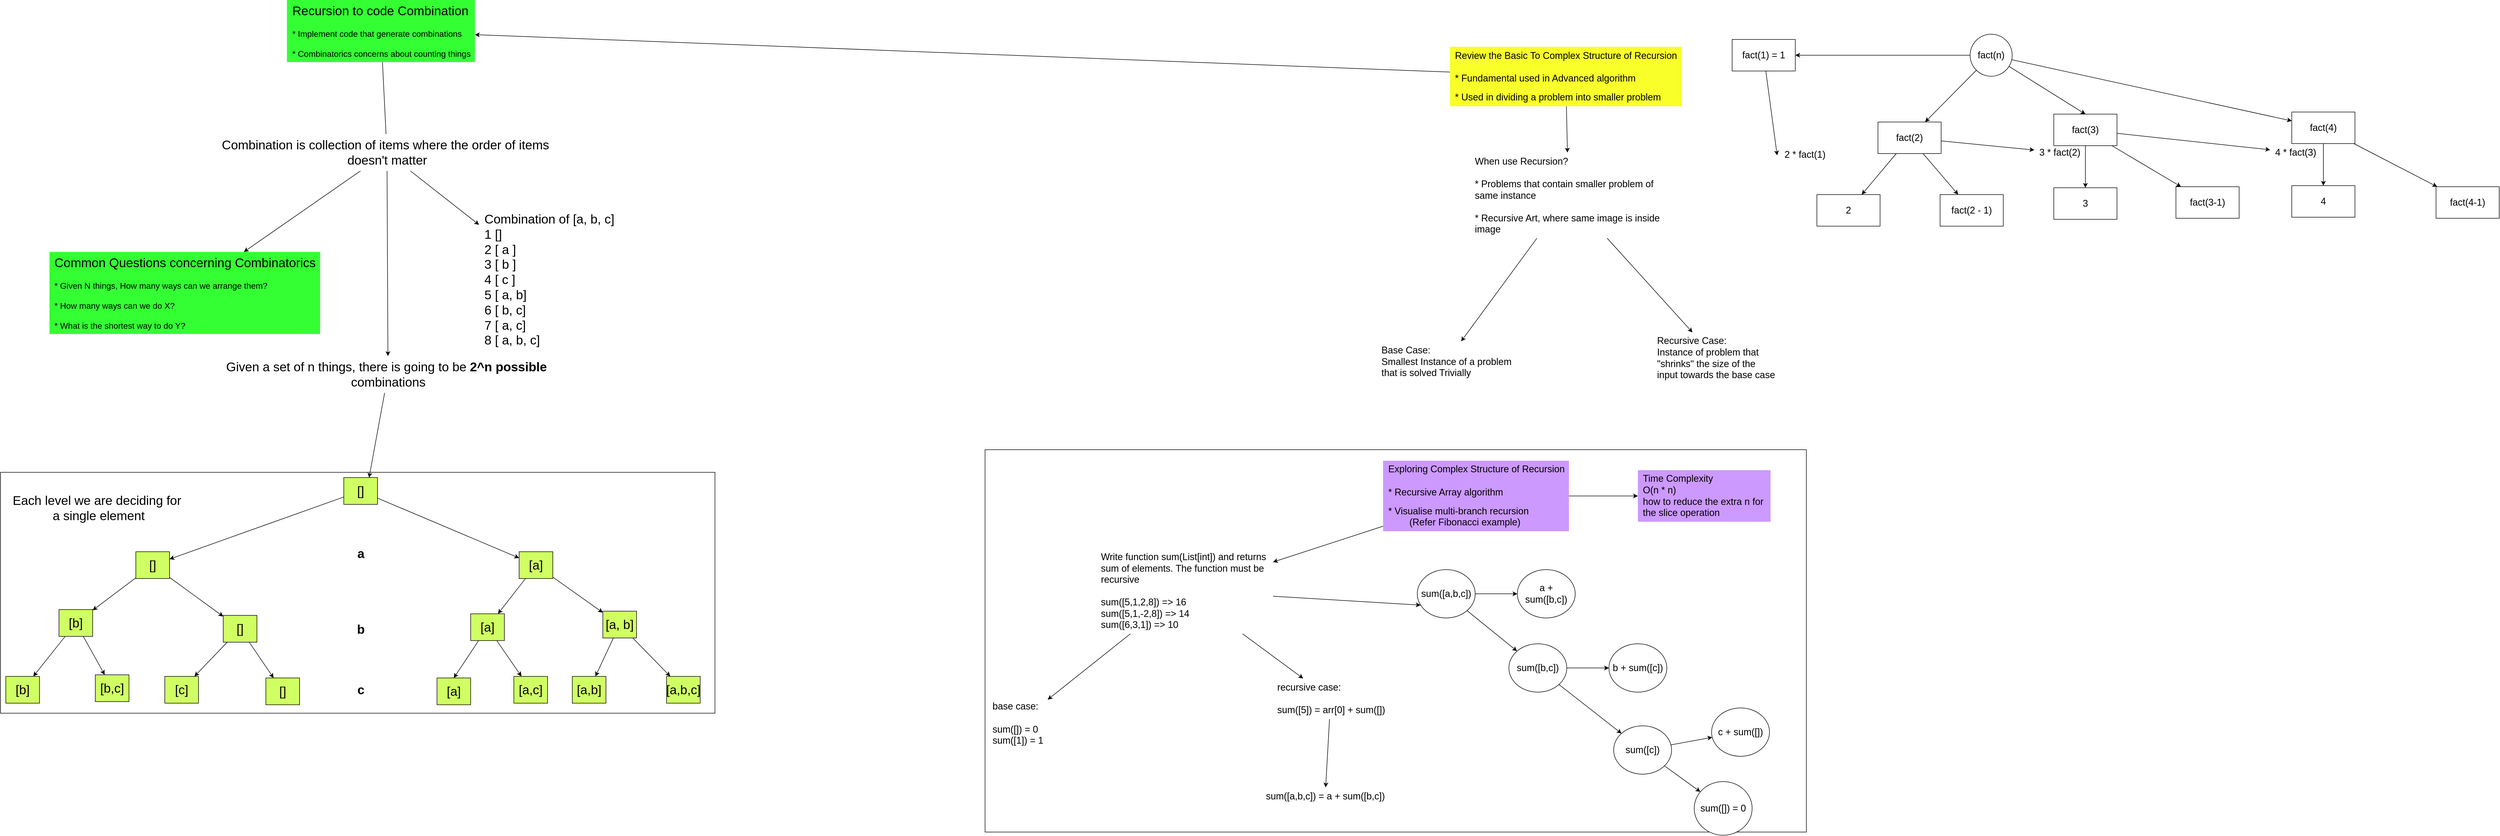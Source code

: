 <mxfile version="24.7.14">
  <diagram id="JtrU_uKdykEAMSmZnhtI" name="Page-1">
    <mxGraphModel dx="5692" dy="1480" grid="0" gridSize="10" guides="1" tooltips="1" connect="1" arrows="1" fold="1" page="0" pageScale="1" pageWidth="827" pageHeight="1169" math="0" shadow="0">
      <root>
        <mxCell id="0" />
        <mxCell id="1" parent="0" />
        <mxCell id="64" value="" style="whiteSpace=wrap;html=1;fontSize=18;" parent="1" vertex="1">
          <mxGeometry x="-933" y="825" width="1560" height="727" as="geometry" />
        </mxCell>
        <mxCell id="4" value="" style="edgeStyle=none;html=1;fontSize=18;" parent="1" source="2" target="3" edge="1">
          <mxGeometry relative="1" as="geometry" />
        </mxCell>
        <mxCell id="70" value="" style="edgeStyle=none;html=1;" parent="1" source="2" target="69" edge="1">
          <mxGeometry relative="1" as="geometry" />
        </mxCell>
        <mxCell id="2" value="&lt;div style=&quot;text-align: left;&quot;&gt;&lt;span style=&quot;font-size: 18px; background-color: initial;&quot;&gt;Review the Basic To Complex Structure of Recursion&lt;/span&gt;&lt;/div&gt;&lt;font style=&quot;&quot;&gt;&lt;div style=&quot;text-align: left;&quot;&gt;&lt;span style=&quot;font-size: 18px;&quot;&gt;&lt;br&gt;&lt;/span&gt;&lt;/div&gt;&lt;span style=&quot;font-size: 18px;&quot;&gt;&lt;div style=&quot;text-align: left;&quot;&gt;&lt;span style=&quot;background-color: initial;&quot;&gt;* Fundamental used in Advanced algorithm&lt;/span&gt;&lt;/div&gt;&lt;/span&gt;&lt;div style=&quot;text-align: left;&quot;&gt;&lt;br&gt;&lt;/div&gt;&lt;span style=&quot;font-size: 18px;&quot;&gt;&lt;div style=&quot;text-align: left;&quot;&gt;&lt;span style=&quot;background-color: initial;&quot;&gt;* Used in dividing a problem into smaller problem&lt;/span&gt;&lt;/div&gt;&lt;/span&gt;&lt;/font&gt;" style="text;html=1;align=center;verticalAlign=middle;resizable=0;points=[];autosize=1;strokeColor=none;fillColor=#F8FF29;" parent="1" vertex="1">
          <mxGeometry x="-50" y="59" width="440" height="113" as="geometry" />
        </mxCell>
        <mxCell id="6" value="" style="edgeStyle=none;html=1;fontSize=18;" parent="1" source="3" target="5" edge="1">
          <mxGeometry relative="1" as="geometry" />
        </mxCell>
        <mxCell id="8" value="" style="edgeStyle=none;html=1;fontSize=18;" parent="1" source="3" target="7" edge="1">
          <mxGeometry relative="1" as="geometry" />
        </mxCell>
        <mxCell id="3" value="&lt;div style=&quot;text-align: left;&quot;&gt;&lt;span style=&quot;background-color: initial;&quot;&gt;When use Recursion?&lt;/span&gt;&lt;/div&gt;&lt;font style=&quot;&quot;&gt;&lt;div style=&quot;text-align: left;&quot;&gt;&lt;br&gt;&lt;/div&gt;&lt;div style=&quot;text-align: left;&quot;&gt;&lt;span style=&quot;background-color: initial;&quot;&gt;* Problems that contain smaller problem of&amp;nbsp;&lt;/span&gt;&lt;/div&gt;&lt;div style=&quot;text-align: left;&quot;&gt;&lt;span style=&quot;background-color: initial;&quot;&gt;same instance&lt;/span&gt;&lt;/div&gt;&lt;div style=&quot;text-align: left;&quot;&gt;&lt;span style=&quot;background-color: initial;&quot;&gt;&lt;br&gt;&lt;/span&gt;&lt;/div&gt;&lt;div style=&quot;text-align: left;&quot;&gt;&lt;span style=&quot;background-color: initial;&quot;&gt;* Recursive Art, where same image is inside&amp;nbsp;&lt;/span&gt;&lt;/div&gt;&lt;div style=&quot;text-align: left;&quot;&gt;&lt;span style=&quot;background-color: initial;&quot;&gt;image&lt;/span&gt;&lt;/div&gt;&lt;/font&gt;" style="text;html=1;align=center;verticalAlign=middle;resizable=0;points=[];autosize=1;strokeColor=none;fillColor=none;fontSize=18;" parent="1" vertex="1">
          <mxGeometry x="-12" y="260" width="374" height="163" as="geometry" />
        </mxCell>
        <mxCell id="5" value="&lt;div style=&quot;text-align: left;&quot;&gt;Base Case:&lt;/div&gt;&lt;div style=&quot;text-align: left;&quot;&gt;Smallest Instance of a problem&lt;/div&gt;&lt;div style=&quot;text-align: left;&quot;&gt;that is solved Trivially&lt;/div&gt;" style="text;html=1;align=center;verticalAlign=middle;resizable=0;points=[];autosize=1;strokeColor=none;fillColor=none;fontSize=18;" parent="1" vertex="1">
          <mxGeometry x="-189.5" y="619" width="265" height="77" as="geometry" />
        </mxCell>
        <mxCell id="7" value="&lt;div style=&quot;text-align: left;&quot;&gt;Recursive Case:&lt;/div&gt;&lt;div style=&quot;text-align: left;&quot;&gt;Instance of problem that&amp;nbsp;&lt;/div&gt;&lt;div style=&quot;text-align: left;&quot;&gt;&quot;shrinks&quot; the size of the&amp;nbsp;&lt;/div&gt;&lt;div style=&quot;text-align: left;&quot;&gt;input towards the base case&lt;/div&gt;" style="text;html=1;align=center;verticalAlign=middle;resizable=0;points=[];autosize=1;strokeColor=none;fillColor=none;fontSize=18;" parent="1" vertex="1">
          <mxGeometry x="334" y="602" width="242" height="98" as="geometry" />
        </mxCell>
        <mxCell id="15" value="" style="edgeStyle=none;html=1;fontSize=18;" parent="1" source="9" target="14" edge="1">
          <mxGeometry relative="1" as="geometry" />
        </mxCell>
        <mxCell id="17" value="" style="edgeStyle=none;html=1;fontSize=18;" parent="1" source="9" target="16" edge="1">
          <mxGeometry relative="1" as="geometry" />
        </mxCell>
        <mxCell id="24" style="edgeStyle=none;html=1;entryX=0.5;entryY=0;entryDx=0;entryDy=0;fontSize=18;" parent="1" source="9" target="23" edge="1">
          <mxGeometry relative="1" as="geometry" />
        </mxCell>
        <mxCell id="31" value="" style="edgeStyle=none;html=1;fontSize=18;" parent="1" source="9" target="30" edge="1">
          <mxGeometry relative="1" as="geometry" />
        </mxCell>
        <mxCell id="9" value="fact(n)" style="ellipse;whiteSpace=wrap;html=1;fontSize=18;" parent="1" vertex="1">
          <mxGeometry x="938" y="35" width="80" height="80" as="geometry" />
        </mxCell>
        <mxCell id="41" style="edgeStyle=none;html=1;entryX=-0.047;entryY=0.54;entryDx=0;entryDy=0;entryPerimeter=0;fontSize=18;" parent="1" source="14" target="22" edge="1">
          <mxGeometry relative="1" as="geometry" />
        </mxCell>
        <mxCell id="14" value="fact(1) = 1" style="whiteSpace=wrap;html=1;fontSize=18;" parent="1" vertex="1">
          <mxGeometry x="486" y="45" width="120" height="60" as="geometry" />
        </mxCell>
        <mxCell id="19" value="" style="edgeStyle=none;html=1;fontSize=18;" parent="1" source="16" target="18" edge="1">
          <mxGeometry relative="1" as="geometry" />
        </mxCell>
        <mxCell id="21" value="" style="edgeStyle=none;html=1;fontSize=18;" parent="1" source="16" target="20" edge="1">
          <mxGeometry relative="1" as="geometry" />
        </mxCell>
        <mxCell id="39" style="edgeStyle=none;html=1;fontSize=18;" parent="1" source="16" target="29" edge="1">
          <mxGeometry relative="1" as="geometry" />
        </mxCell>
        <mxCell id="16" value="fact(2)" style="whiteSpace=wrap;html=1;fontSize=18;" parent="1" vertex="1">
          <mxGeometry x="763" y="202" width="120" height="60" as="geometry" />
        </mxCell>
        <mxCell id="18" value="fact(2 - 1)" style="whiteSpace=wrap;html=1;fontSize=18;" parent="1" vertex="1">
          <mxGeometry x="881" y="340" width="120" height="60" as="geometry" />
        </mxCell>
        <mxCell id="20" value="2" style="whiteSpace=wrap;html=1;fontSize=18;" parent="1" vertex="1">
          <mxGeometry x="647" y="340" width="120" height="60" as="geometry" />
        </mxCell>
        <mxCell id="22" value="2 * fact(1)" style="text;html=1;align=center;verticalAlign=middle;resizable=0;points=[];autosize=1;strokeColor=none;fillColor=none;fontSize=18;" parent="1" vertex="1">
          <mxGeometry x="576" y="247" width="96" height="34" as="geometry" />
        </mxCell>
        <mxCell id="26" value="" style="edgeStyle=none;html=1;fontSize=18;" parent="1" source="23" target="25" edge="1">
          <mxGeometry relative="1" as="geometry" />
        </mxCell>
        <mxCell id="28" value="" style="edgeStyle=none;html=1;fontSize=18;" parent="1" source="23" target="27" edge="1">
          <mxGeometry relative="1" as="geometry" />
        </mxCell>
        <mxCell id="40" style="edgeStyle=none;html=1;fontSize=18;" parent="1" source="23" target="36" edge="1">
          <mxGeometry relative="1" as="geometry" />
        </mxCell>
        <mxCell id="23" value="fact(3)" style="whiteSpace=wrap;html=1;fontSize=18;" parent="1" vertex="1">
          <mxGeometry x="1097" y="187" width="120" height="60" as="geometry" />
        </mxCell>
        <mxCell id="25" value="3" style="whiteSpace=wrap;html=1;fontSize=18;" parent="1" vertex="1">
          <mxGeometry x="1097" y="327" width="120" height="60" as="geometry" />
        </mxCell>
        <mxCell id="27" value="fact(3-1)" style="whiteSpace=wrap;html=1;fontSize=18;" parent="1" vertex="1">
          <mxGeometry x="1329" y="325" width="120" height="60" as="geometry" />
        </mxCell>
        <mxCell id="29" value="3 * fact(2)" style="text;html=1;align=center;verticalAlign=middle;resizable=0;points=[];autosize=1;strokeColor=none;fillColor=none;fontSize=18;" parent="1" vertex="1">
          <mxGeometry x="1060" y="243" width="96" height="34" as="geometry" />
        </mxCell>
        <mxCell id="33" value="" style="edgeStyle=none;html=1;fontSize=18;" parent="1" source="30" target="32" edge="1">
          <mxGeometry relative="1" as="geometry" />
        </mxCell>
        <mxCell id="35" value="" style="edgeStyle=none;html=1;fontSize=18;" parent="1" source="30" target="34" edge="1">
          <mxGeometry relative="1" as="geometry" />
        </mxCell>
        <mxCell id="30" value="fact(4)" style="whiteSpace=wrap;html=1;fontSize=18;" parent="1" vertex="1">
          <mxGeometry x="1549" y="183" width="120" height="60" as="geometry" />
        </mxCell>
        <mxCell id="32" value="4" style="whiteSpace=wrap;html=1;fontSize=18;" parent="1" vertex="1">
          <mxGeometry x="1549" y="323" width="120" height="60" as="geometry" />
        </mxCell>
        <mxCell id="34" value="fact(4-1)" style="whiteSpace=wrap;html=1;fontSize=18;" parent="1" vertex="1">
          <mxGeometry x="1823" y="325" width="120" height="60" as="geometry" />
        </mxCell>
        <mxCell id="36" value="4 * fact(3)" style="text;html=1;align=center;verticalAlign=middle;resizable=0;points=[];autosize=1;strokeColor=none;fillColor=none;fontSize=18;" parent="1" vertex="1">
          <mxGeometry x="1508" y="243" width="96" height="34" as="geometry" />
        </mxCell>
        <mxCell id="44" value="" style="edgeStyle=none;html=1;fontSize=18;" parent="1" source="42" target="43" edge="1">
          <mxGeometry relative="1" as="geometry" />
        </mxCell>
        <mxCell id="68" value="" style="edgeStyle=none;html=1;fontSize=18;" parent="1" source="42" target="67" edge="1">
          <mxGeometry relative="1" as="geometry" />
        </mxCell>
        <mxCell id="42" value="&lt;div style=&quot;text-align: left;&quot;&gt;&lt;span style=&quot;font-size: 18px; background-color: initial;&quot;&gt;Exploring Complex Structure of Recursion&lt;/span&gt;&lt;/div&gt;&lt;font style=&quot;&quot;&gt;&lt;div style=&quot;text-align: left;&quot;&gt;&lt;span style=&quot;font-size: 18px;&quot;&gt;&lt;br&gt;&lt;/span&gt;&lt;/div&gt;&lt;span style=&quot;font-size: 18px;&quot;&gt;&lt;div style=&quot;text-align: left;&quot;&gt;&lt;span style=&quot;background-color: initial;&quot;&gt;* Recursive Array algorithm&lt;/span&gt;&lt;/div&gt;&lt;/span&gt;&lt;div style=&quot;text-align: left;&quot;&gt;&lt;br&gt;&lt;/div&gt;&lt;span style=&quot;font-size: 18px;&quot;&gt;&lt;div style=&quot;text-align: left;&quot;&gt;&lt;span style=&quot;background-color: initial;&quot;&gt;* Visualise multi-branch recursion&lt;/span&gt;&lt;/div&gt;&lt;div style=&quot;text-align: left;&quot;&gt;&lt;span style=&quot;background-color: initial;&quot;&gt;&lt;span style=&quot;white-space: pre;&quot;&gt;&#x9;&lt;/span&gt;(Refer Fibonacci example)&lt;br&gt;&lt;/span&gt;&lt;/div&gt;&lt;/span&gt;&lt;/font&gt;" style="text;html=1;align=center;verticalAlign=middle;resizable=0;points=[];autosize=1;strokeColor=none;fillColor=#CC99FF;" parent="1" vertex="1">
          <mxGeometry x="-177" y="846" width="353" height="134" as="geometry" />
        </mxCell>
        <mxCell id="46" value="" style="edgeStyle=none;html=1;fontSize=18;" parent="1" source="43" target="45" edge="1">
          <mxGeometry relative="1" as="geometry" />
        </mxCell>
        <mxCell id="48" value="" style="edgeStyle=none;html=1;fontSize=18;" parent="1" source="43" target="47" edge="1">
          <mxGeometry relative="1" as="geometry" />
        </mxCell>
        <mxCell id="62" style="edgeStyle=none;html=1;entryX=0.058;entryY=0.734;entryDx=0;entryDy=0;entryPerimeter=0;fontSize=18;" parent="1" source="43" target="51" edge="1">
          <mxGeometry relative="1" as="geometry" />
        </mxCell>
        <mxCell id="43" value="&lt;div style=&quot;text-align: left;&quot;&gt;Write function sum(List[int]) and returns&amp;nbsp;&lt;/div&gt;&lt;div style=&quot;text-align: left;&quot;&gt;sum of elements. The function must be&amp;nbsp;&lt;/div&gt;&lt;div style=&quot;text-align: left;&quot;&gt;recursive&lt;/div&gt;&lt;div style=&quot;text-align: left;&quot;&gt;&lt;br&gt;&lt;/div&gt;&lt;div style=&quot;text-align: left;&quot;&gt;sum([5,1,2,8]) =&amp;gt; 16&lt;/div&gt;&lt;div style=&quot;text-align: left;&quot;&gt;&lt;div style=&quot;border-color: var(--border-color);&quot;&gt;sum([5,1,-2,8]) =&amp;gt; 14&lt;/div&gt;&lt;/div&gt;&lt;div style=&quot;text-align: left;&quot;&gt;sum([6,3,1]) =&amp;gt; 10&lt;/div&gt;" style="text;html=1;align=center;verticalAlign=middle;resizable=0;points=[];autosize=1;strokeColor=none;fillColor=none;fontSize=18;" parent="1" vertex="1">
          <mxGeometry x="-723" y="1012" width="337" height="163" as="geometry" />
        </mxCell>
        <mxCell id="45" value="&lt;div style=&quot;text-align: left;&quot;&gt;base case:&lt;/div&gt;&lt;div style=&quot;text-align: left;&quot;&gt;&lt;br&gt;&lt;/div&gt;&lt;div style=&quot;text-align: left;&quot;&gt;sum([]) = 0&lt;/div&gt;&lt;div style=&quot;text-align: left;&quot;&gt;sum([1]) = 1&lt;/div&gt;" style="text;html=1;align=center;verticalAlign=middle;resizable=0;points=[];autosize=1;strokeColor=none;fillColor=none;fontSize=18;" parent="1" vertex="1">
          <mxGeometry x="-929" y="1297" width="115" height="98" as="geometry" />
        </mxCell>
        <mxCell id="50" value="" style="edgeStyle=none;html=1;fontSize=18;" parent="1" source="47" target="49" edge="1">
          <mxGeometry relative="1" as="geometry" />
        </mxCell>
        <mxCell id="47" value="&lt;div style=&quot;text-align: left;&quot;&gt;recursive case:&lt;/div&gt;&lt;div style=&quot;text-align: left;&quot;&gt;&lt;br&gt;&lt;/div&gt;&lt;div style=&quot;text-align: left;&quot;&gt;sum([5]) = arr[0] + sum([])&lt;/div&gt;" style="text;html=1;align=center;verticalAlign=middle;resizable=0;points=[];autosize=1;strokeColor=none;fillColor=none;fontSize=18;" parent="1" vertex="1">
          <mxGeometry x="-388" y="1260" width="223" height="77" as="geometry" />
        </mxCell>
        <mxCell id="49" value="&lt;div style=&quot;text-align: left;&quot;&gt;sum([a,b,c]) = a + sum([b,c])&lt;/div&gt;" style="text;html=1;align=center;verticalAlign=middle;resizable=0;points=[];autosize=1;strokeColor=none;fillColor=none;fontSize=18;" parent="1" vertex="1">
          <mxGeometry x="-409" y="1467" width="244" height="34" as="geometry" />
        </mxCell>
        <mxCell id="53" value="" style="edgeStyle=none;html=1;fontSize=18;" parent="1" source="51" target="52" edge="1">
          <mxGeometry relative="1" as="geometry" />
        </mxCell>
        <mxCell id="55" value="" style="edgeStyle=none;html=1;fontSize=18;" parent="1" source="51" target="54" edge="1">
          <mxGeometry relative="1" as="geometry" />
        </mxCell>
        <mxCell id="51" value="sum([a,b,c])" style="ellipse;whiteSpace=wrap;html=1;fontSize=18;" parent="1" vertex="1">
          <mxGeometry x="-112" y="1053" width="110" height="92" as="geometry" />
        </mxCell>
        <mxCell id="57" value="" style="edgeStyle=none;html=1;fontSize=18;" parent="1" source="52" target="56" edge="1">
          <mxGeometry relative="1" as="geometry" />
        </mxCell>
        <mxCell id="59" value="" style="edgeStyle=none;html=1;fontSize=18;" parent="1" source="52" target="58" edge="1">
          <mxGeometry relative="1" as="geometry" />
        </mxCell>
        <mxCell id="52" value="sum([b,c])" style="ellipse;whiteSpace=wrap;html=1;fontSize=18;" parent="1" vertex="1">
          <mxGeometry x="62" y="1194" width="110" height="92" as="geometry" />
        </mxCell>
        <mxCell id="54" value="a + sum([b,c])" style="ellipse;whiteSpace=wrap;html=1;fontSize=18;" parent="1" vertex="1">
          <mxGeometry x="78" y="1053" width="110" height="92" as="geometry" />
        </mxCell>
        <mxCell id="56" value="b + sum([c])" style="ellipse;whiteSpace=wrap;html=1;fontSize=18;" parent="1" vertex="1">
          <mxGeometry x="252" y="1194" width="110" height="92" as="geometry" />
        </mxCell>
        <mxCell id="61" value="" style="edgeStyle=none;html=1;fontSize=18;" parent="1" source="58" target="60" edge="1">
          <mxGeometry relative="1" as="geometry" />
        </mxCell>
        <mxCell id="66" value="" style="edgeStyle=none;html=1;fontSize=18;" parent="1" source="58" target="65" edge="1">
          <mxGeometry relative="1" as="geometry" />
        </mxCell>
        <mxCell id="58" value="sum([c])" style="ellipse;whiteSpace=wrap;html=1;fontSize=18;" parent="1" vertex="1">
          <mxGeometry x="261" y="1350" width="110" height="92" as="geometry" />
        </mxCell>
        <mxCell id="60" value="c + sum([])" style="ellipse;whiteSpace=wrap;html=1;fontSize=18;" parent="1" vertex="1">
          <mxGeometry x="447" y="1316" width="110" height="92" as="geometry" />
        </mxCell>
        <mxCell id="65" value="sum([]) = 0" style="ellipse;whiteSpace=wrap;html=1;fontSize=18;" parent="1" vertex="1">
          <mxGeometry x="414" y="1456" width="110" height="102" as="geometry" />
        </mxCell>
        <mxCell id="67" value="&lt;div style=&quot;text-align: left;&quot;&gt;&lt;span style=&quot;font-size: 18px;&quot;&gt;Time Complexity&amp;nbsp;&lt;/span&gt;&lt;/div&gt;&lt;div style=&quot;text-align: left;&quot;&gt;&lt;span style=&quot;font-size: 18px;&quot;&gt;O(n * n)&lt;/span&gt;&lt;/div&gt;&lt;div style=&quot;text-align: left;&quot;&gt;&lt;span style=&quot;font-size: 18px;&quot;&gt;how to reduce the extra n for&amp;nbsp;&lt;/span&gt;&lt;/div&gt;&lt;div style=&quot;text-align: left;&quot;&gt;&lt;span style=&quot;font-size: 18px;&quot;&gt;the slice operation&lt;/span&gt;&lt;/div&gt;" style="text;html=1;align=center;verticalAlign=middle;resizable=0;points=[];autosize=1;strokeColor=none;fillColor=#CC99FF;" parent="1" vertex="1">
          <mxGeometry x="307" y="864" width="252" height="98" as="geometry" />
        </mxCell>
        <mxCell id="72" value="" style="edgeStyle=none;html=1;startArrow=none;" parent="1" source="73" target="71" edge="1">
          <mxGeometry relative="1" as="geometry" />
        </mxCell>
        <mxCell id="69" value="&lt;div style=&quot;text-align: left;&quot;&gt;&lt;span style=&quot;background-color: initial;&quot;&gt;&lt;font style=&quot;font-size: 24px;&quot;&gt;Recursion to code Combination&lt;/font&gt;&lt;/span&gt;&lt;/div&gt;&lt;div style=&quot;text-align: left;&quot;&gt;&lt;span style=&quot;background-color: initial;&quot;&gt;&lt;font size=&quot;3&quot;&gt;&lt;br&gt;&lt;/font&gt;&lt;/span&gt;&lt;/div&gt;&lt;div style=&quot;text-align: left;&quot;&gt;&lt;span style=&quot;background-color: initial;&quot;&gt;&lt;font size=&quot;3&quot;&gt;* Implement code that generate combinations&lt;/font&gt;&lt;/span&gt;&lt;/div&gt;&lt;div style=&quot;text-align: left;&quot;&gt;&lt;span style=&quot;background-color: initial;&quot;&gt;&lt;font size=&quot;3&quot;&gt;&lt;br&gt;&lt;/font&gt;&lt;/span&gt;&lt;/div&gt;&lt;div style=&quot;text-align: left;&quot;&gt;&lt;span style=&quot;background-color: initial;&quot;&gt;&lt;font size=&quot;3&quot;&gt;* Combinatorics concerns about counting things&lt;/font&gt;&lt;/span&gt;&lt;/div&gt;" style="text;html=1;align=center;verticalAlign=middle;resizable=0;points=[];autosize=1;strokeColor=none;fillColor=#33FF33;" parent="1" vertex="1">
          <mxGeometry x="-2259" y="-30" width="357" height="118" as="geometry" />
        </mxCell>
        <mxCell id="71" value="&lt;div style=&quot;text-align: left;&quot;&gt;&lt;span style=&quot;background-color: initial;&quot;&gt;&lt;font style=&quot;font-size: 24px;&quot;&gt;Common Questions concerning Combinatorics&lt;/font&gt;&lt;/span&gt;&lt;/div&gt;&lt;div style=&quot;text-align: left;&quot;&gt;&lt;span style=&quot;background-color: initial;&quot;&gt;&lt;font size=&quot;3&quot;&gt;&lt;br&gt;&lt;/font&gt;&lt;/span&gt;&lt;/div&gt;&lt;div style=&quot;text-align: left;&quot;&gt;&lt;span style=&quot;background-color: initial;&quot;&gt;&lt;font size=&quot;3&quot;&gt;* Given N things, How many ways can we arrange them?&lt;/font&gt;&lt;/span&gt;&lt;/div&gt;&lt;div style=&quot;text-align: left;&quot;&gt;&lt;span style=&quot;background-color: initial;&quot;&gt;&lt;font size=&quot;3&quot;&gt;&lt;br&gt;&lt;/font&gt;&lt;/span&gt;&lt;/div&gt;&lt;div style=&quot;text-align: left;&quot;&gt;&lt;span style=&quot;background-color: initial;&quot;&gt;&lt;font size=&quot;3&quot;&gt;* How many ways can we do X?&lt;/font&gt;&lt;/span&gt;&lt;/div&gt;&lt;div style=&quot;text-align: left;&quot;&gt;&lt;span style=&quot;background-color: initial;&quot;&gt;&lt;font size=&quot;3&quot;&gt;&lt;br&gt;&lt;/font&gt;&lt;/span&gt;&lt;/div&gt;&lt;div style=&quot;text-align: left;&quot;&gt;&lt;span style=&quot;background-color: initial;&quot;&gt;&lt;font size=&quot;3&quot;&gt;* What is the shortest way to do Y?&lt;/font&gt;&lt;/span&gt;&lt;/div&gt;" style="text;html=1;align=center;verticalAlign=middle;resizable=0;points=[];autosize=1;strokeColor=none;fillColor=#33FF33;" parent="1" vertex="1">
          <mxGeometry x="-2710" y="449" width="514" height="156" as="geometry" />
        </mxCell>
        <mxCell id="74" value="" style="edgeStyle=none;html=1;endArrow=none;" parent="1" source="69" target="73" edge="1">
          <mxGeometry relative="1" as="geometry">
            <mxPoint x="-2082.599" y="89" as="sourcePoint" />
            <mxPoint x="-2088.649" y="262" as="targetPoint" />
          </mxGeometry>
        </mxCell>
        <mxCell id="76" value="" style="edgeStyle=none;html=1;fontSize=24;" parent="1" source="73" target="75" edge="1">
          <mxGeometry relative="1" as="geometry" />
        </mxCell>
        <mxCell id="78" value="" style="edgeStyle=none;html=1;fontSize=24;" parent="1" source="73" target="77" edge="1">
          <mxGeometry relative="1" as="geometry" />
        </mxCell>
        <mxCell id="73" value="&lt;font style=&quot;font-size: 24px;&quot;&gt;Combination is collection of items where the order of items&amp;nbsp;&lt;br&gt;doesn&#39;t matter&lt;/font&gt;" style="text;html=1;align=center;verticalAlign=middle;resizable=0;points=[];autosize=1;strokeColor=none;fillColor=none;" parent="1" vertex="1">
          <mxGeometry x="-2392" y="225" width="646" height="70" as="geometry" />
        </mxCell>
        <mxCell id="75" value="&lt;div style=&quot;text-align: left;&quot;&gt;&lt;span style=&quot;background-color: initial;&quot;&gt;Combination of [a, b, c]&lt;/span&gt;&lt;/div&gt;&lt;div style=&quot;text-align: left;&quot;&gt;1 []&lt;/div&gt;&lt;div style=&quot;text-align: left;&quot;&gt;2 [ a ]&lt;/div&gt;&lt;div style=&quot;text-align: left;&quot;&gt;3 [ b ]&lt;/div&gt;&lt;div style=&quot;text-align: left;&quot;&gt;4 [ c ]&lt;/div&gt;&lt;div style=&quot;text-align: left;&quot;&gt;5 [ a, b]&lt;/div&gt;&lt;div style=&quot;text-align: left;&quot;&gt;6 [ b, c]&lt;/div&gt;&lt;div style=&quot;text-align: left;&quot;&gt;7 [ a, c]&lt;/div&gt;&lt;div style=&quot;text-align: left;&quot;&gt;8 [ a, b, c]&lt;/div&gt;" style="text;html=1;align=center;verticalAlign=middle;resizable=0;points=[];autosize=1;strokeColor=none;fillColor=none;fontSize=24;" parent="1" vertex="1">
          <mxGeometry x="-1894" y="366" width="265" height="271" as="geometry" />
        </mxCell>
        <mxCell id="120" style="edgeStyle=none;html=1;entryX=0.75;entryY=0;entryDx=0;entryDy=0;fontSize=24;" parent="1" source="77" target="79" edge="1">
          <mxGeometry relative="1" as="geometry" />
        </mxCell>
        <mxCell id="77" value="Given a set of n things, there is going to be&lt;b&gt; 2^n possible&amp;nbsp;&lt;/b&gt;&lt;br&gt;combinations" style="text;html=1;align=center;verticalAlign=middle;resizable=0;points=[];autosize=1;strokeColor=none;fillColor=none;fontSize=24;" parent="1" vertex="1">
          <mxGeometry x="-2384" y="647" width="634" height="70" as="geometry" />
        </mxCell>
        <mxCell id="119" value="" style="group" parent="1" vertex="1" connectable="0">
          <mxGeometry x="-2803" y="868" width="1357" height="458" as="geometry" />
        </mxCell>
        <mxCell id="117" value="" style="whiteSpace=wrap;html=1;fontSize=24;fillColor=none;" parent="119" vertex="1">
          <mxGeometry width="1357" height="458" as="geometry" />
        </mxCell>
        <mxCell id="79" value="[]" style="whiteSpace=wrap;html=1;fontSize=24;fillColor=#D0FF63;" parent="119" vertex="1">
          <mxGeometry x="652" y="10" width="64" height="51" as="geometry" />
        </mxCell>
        <mxCell id="80" value="[]" style="whiteSpace=wrap;html=1;fontSize=24;fillColor=#D0FF63;" parent="119" vertex="1">
          <mxGeometry x="257" y="151" width="64" height="51" as="geometry" />
        </mxCell>
        <mxCell id="81" value="" style="edgeStyle=none;html=1;fontSize=24;" parent="119" source="79" target="80" edge="1">
          <mxGeometry relative="1" as="geometry" />
        </mxCell>
        <mxCell id="82" value="[a]" style="whiteSpace=wrap;html=1;fontSize=24;fillColor=#D0FF63;" parent="119" vertex="1">
          <mxGeometry x="985" y="151" width="64" height="51" as="geometry" />
        </mxCell>
        <mxCell id="83" value="" style="edgeStyle=none;html=1;fontSize=24;" parent="119" source="79" target="82" edge="1">
          <mxGeometry relative="1" as="geometry" />
        </mxCell>
        <mxCell id="84" value="[b]" style="whiteSpace=wrap;html=1;fontSize=24;fillColor=#D0FF63;" parent="119" vertex="1">
          <mxGeometry x="111" y="261" width="64" height="51" as="geometry" />
        </mxCell>
        <mxCell id="85" value="" style="edgeStyle=none;html=1;fontSize=24;" parent="119" source="80" target="84" edge="1">
          <mxGeometry relative="1" as="geometry" />
        </mxCell>
        <mxCell id="86" value="[]" style="whiteSpace=wrap;html=1;fontSize=24;fillColor=#D0FF63;" parent="119" vertex="1">
          <mxGeometry x="423" y="272" width="64" height="51" as="geometry" />
        </mxCell>
        <mxCell id="87" value="" style="edgeStyle=none;html=1;fontSize=24;" parent="119" source="80" target="86" edge="1">
          <mxGeometry relative="1" as="geometry" />
        </mxCell>
        <mxCell id="88" value="[a]" style="whiteSpace=wrap;html=1;fontSize=24;fillColor=#D0FF63;" parent="119" vertex="1">
          <mxGeometry x="893" y="269" width="64" height="51" as="geometry" />
        </mxCell>
        <mxCell id="89" value="" style="edgeStyle=none;html=1;fontSize=24;" parent="119" source="82" target="88" edge="1">
          <mxGeometry relative="1" as="geometry" />
        </mxCell>
        <mxCell id="90" value="[a, b]" style="whiteSpace=wrap;html=1;fontSize=24;fillColor=#D0FF63;" parent="119" vertex="1">
          <mxGeometry x="1144" y="264" width="64" height="51" as="geometry" />
        </mxCell>
        <mxCell id="91" value="" style="edgeStyle=none;html=1;fontSize=24;" parent="119" source="82" target="90" edge="1">
          <mxGeometry relative="1" as="geometry" />
        </mxCell>
        <mxCell id="92" value="[b]" style="whiteSpace=wrap;html=1;fontSize=24;fillColor=#D0FF63;" parent="119" vertex="1">
          <mxGeometry x="10" y="388" width="64" height="51" as="geometry" />
        </mxCell>
        <mxCell id="93" value="" style="edgeStyle=none;html=1;fontSize=24;" parent="119" source="84" target="92" edge="1">
          <mxGeometry relative="1" as="geometry" />
        </mxCell>
        <mxCell id="94" value="[b,c]" style="whiteSpace=wrap;html=1;fontSize=24;fillColor=#D0FF63;" parent="119" vertex="1">
          <mxGeometry x="180" y="385" width="64" height="51" as="geometry" />
        </mxCell>
        <mxCell id="95" value="" style="edgeStyle=none;html=1;fontSize=24;" parent="119" source="84" target="94" edge="1">
          <mxGeometry relative="1" as="geometry" />
        </mxCell>
        <mxCell id="98" value="[c]" style="whiteSpace=wrap;html=1;fontSize=24;fillColor=#D0FF63;" parent="119" vertex="1">
          <mxGeometry x="312" y="388" width="64" height="51" as="geometry" />
        </mxCell>
        <mxCell id="99" value="" style="edgeStyle=none;html=1;fontSize=24;" parent="119" source="86" target="98" edge="1">
          <mxGeometry relative="1" as="geometry" />
        </mxCell>
        <mxCell id="100" value="[]" style="whiteSpace=wrap;html=1;fontSize=24;fillColor=#D0FF63;" parent="119" vertex="1">
          <mxGeometry x="504" y="391" width="64" height="51" as="geometry" />
        </mxCell>
        <mxCell id="101" value="" style="edgeStyle=none;html=1;fontSize=24;" parent="119" source="86" target="100" edge="1">
          <mxGeometry relative="1" as="geometry" />
        </mxCell>
        <mxCell id="104" value="[a]" style="whiteSpace=wrap;html=1;fontSize=24;fillColor=#D0FF63;" parent="119" vertex="1">
          <mxGeometry x="829" y="391" width="64" height="51" as="geometry" />
        </mxCell>
        <mxCell id="105" style="edgeStyle=none;html=1;entryX=0.5;entryY=0;entryDx=0;entryDy=0;fontSize=24;" parent="119" source="88" target="104" edge="1">
          <mxGeometry relative="1" as="geometry" />
        </mxCell>
        <mxCell id="108" value="[a,c]" style="whiteSpace=wrap;html=1;fontSize=24;fillColor=#D0FF63;" parent="119" vertex="1">
          <mxGeometry x="975" y="388" width="64" height="51" as="geometry" />
        </mxCell>
        <mxCell id="109" value="" style="edgeStyle=none;html=1;fontSize=24;" parent="119" source="88" target="108" edge="1">
          <mxGeometry relative="1" as="geometry" />
        </mxCell>
        <mxCell id="110" value="[a,b]" style="whiteSpace=wrap;html=1;fontSize=24;fillColor=#D0FF63;" parent="119" vertex="1">
          <mxGeometry x="1086" y="388" width="64" height="51" as="geometry" />
        </mxCell>
        <mxCell id="111" value="" style="edgeStyle=none;html=1;fontSize=24;" parent="119" source="90" target="110" edge="1">
          <mxGeometry relative="1" as="geometry" />
        </mxCell>
        <mxCell id="112" value="[a,b,c]" style="whiteSpace=wrap;html=1;fontSize=24;fillColor=#D0FF63;" parent="119" vertex="1">
          <mxGeometry x="1265" y="388" width="64" height="51" as="geometry" />
        </mxCell>
        <mxCell id="113" value="" style="edgeStyle=none;html=1;fontSize=24;" parent="119" source="90" target="112" edge="1">
          <mxGeometry relative="1" as="geometry" />
        </mxCell>
        <mxCell id="116" value="&lt;b&gt;a&lt;br&gt;&lt;br&gt;&lt;br&gt;&lt;br&gt;&lt;br&gt;b&lt;br&gt;&lt;br&gt;&lt;br&gt;&lt;br&gt;c&lt;/b&gt;" style="text;html=1;align=center;verticalAlign=middle;resizable=0;points=[];autosize=1;strokeColor=none;fillColor=none;fontSize=24;" parent="119" vertex="1">
          <mxGeometry x="667.5" y="134" width="33" height="300" as="geometry" />
        </mxCell>
        <mxCell id="118" value="Each level we are deciding for&amp;nbsp;&lt;br&gt;a single element" style="text;html=1;align=center;verticalAlign=middle;resizable=0;points=[];autosize=1;strokeColor=none;fillColor=none;fontSize=24;" parent="119" vertex="1">
          <mxGeometry x="13" y="33" width="345" height="70" as="geometry" />
        </mxCell>
      </root>
    </mxGraphModel>
  </diagram>
</mxfile>
